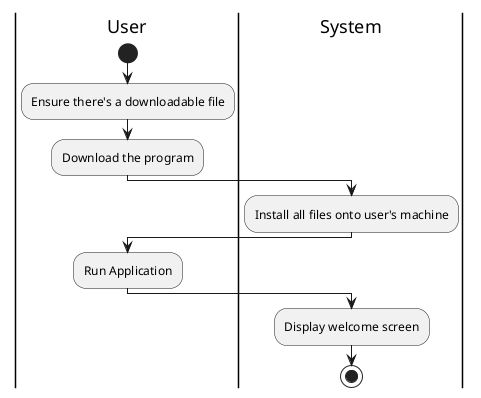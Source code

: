 @startuml
|User|
start


|User|
:Ensure there's a downloadable file;
:Download the program;

|System|
:Install all files onto user's machine;

|User|
:Run Application;

|System|
:Display welcome screen;

stop

@enduml
